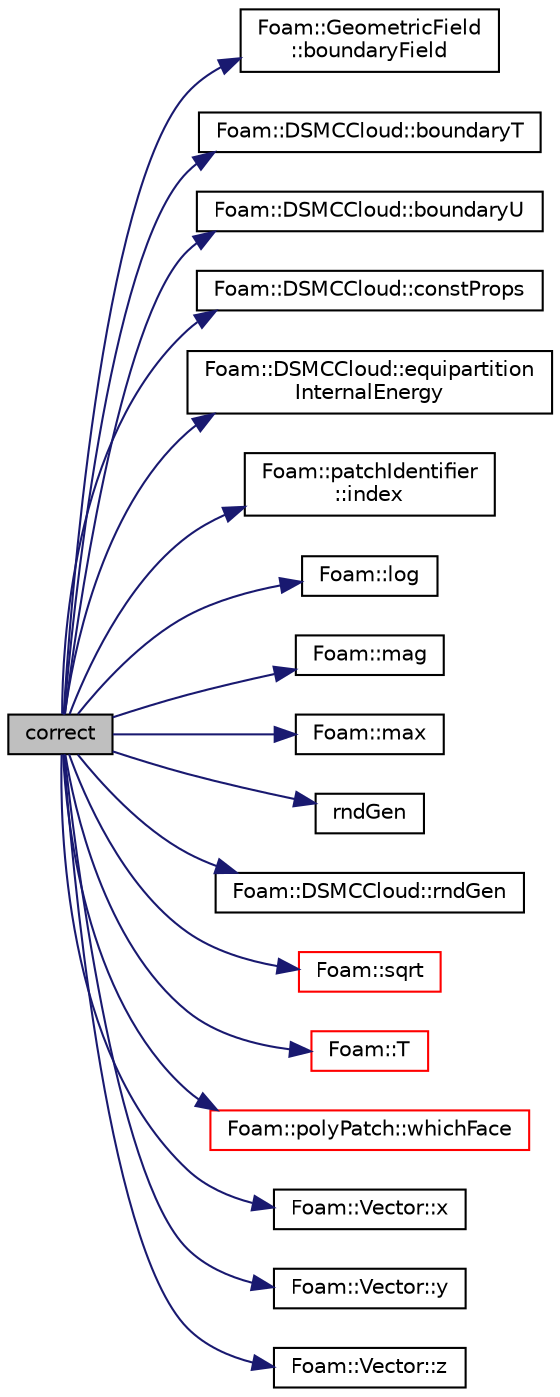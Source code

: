 digraph "correct"
{
  bgcolor="transparent";
  edge [fontname="Helvetica",fontsize="10",labelfontname="Helvetica",labelfontsize="10"];
  node [fontname="Helvetica",fontsize="10",shape=record];
  rankdir="LR";
  Node83 [label="correct",height=0.2,width=0.4,color="black", fillcolor="grey75", style="filled", fontcolor="black"];
  Node83 -> Node84 [color="midnightblue",fontsize="10",style="solid",fontname="Helvetica"];
  Node84 [label="Foam::GeometricField\l::boundaryField",height=0.2,width=0.4,color="black",URL="$a23249.html#a9ff7de36fba06b4f4f77a75142ad72b6",tooltip="Return const-reference to the boundary field. "];
  Node83 -> Node85 [color="midnightblue",fontsize="10",style="solid",fontname="Helvetica"];
  Node85 [label="Foam::DSMCCloud::boundaryT",height=0.2,width=0.4,color="black",URL="$a24813.html#a0abbafca087306d95f1a90709af69aec",tooltip="Return macroscopic temperature. "];
  Node83 -> Node86 [color="midnightblue",fontsize="10",style="solid",fontname="Helvetica"];
  Node86 [label="Foam::DSMCCloud::boundaryU",height=0.2,width=0.4,color="black",URL="$a24813.html#a6ec443fe83a54085ef20a14fa3c214bb",tooltip="Return macroscopic velocity. "];
  Node83 -> Node87 [color="midnightblue",fontsize="10",style="solid",fontname="Helvetica"];
  Node87 [label="Foam::DSMCCloud::constProps",height=0.2,width=0.4,color="black",URL="$a24813.html#a2b3761dd2c3d4969ca743a686175a69b",tooltip="Return all of the constant properties. "];
  Node83 -> Node88 [color="midnightblue",fontsize="10",style="solid",fontname="Helvetica"];
  Node88 [label="Foam::DSMCCloud::equipartition\lInternalEnergy",height=0.2,width=0.4,color="black",URL="$a24813.html#aada004167effd3815e5376079a35981b",tooltip="Generate a random internal energy, sampled from the. "];
  Node83 -> Node89 [color="midnightblue",fontsize="10",style="solid",fontname="Helvetica"];
  Node89 [label="Foam::patchIdentifier\l::index",height=0.2,width=0.4,color="black",URL="$a28273.html#a4a438520bb14406481732edc13c119c7",tooltip="Return the index of this patch in the boundaryMesh. "];
  Node83 -> Node90 [color="midnightblue",fontsize="10",style="solid",fontname="Helvetica"];
  Node90 [label="Foam::log",height=0.2,width=0.4,color="black",URL="$a21851.html#a6e89590da9859ad497977e08f110d4b5"];
  Node83 -> Node91 [color="midnightblue",fontsize="10",style="solid",fontname="Helvetica"];
  Node91 [label="Foam::mag",height=0.2,width=0.4,color="black",URL="$a21851.html#a929da2a3fdcf3dacbbe0487d3a330dae"];
  Node83 -> Node92 [color="midnightblue",fontsize="10",style="solid",fontname="Helvetica"];
  Node92 [label="Foam::max",height=0.2,width=0.4,color="black",URL="$a21851.html#ac993e906cf2774ae77e666bc24e81733"];
  Node83 -> Node93 [color="midnightblue",fontsize="10",style="solid",fontname="Helvetica"];
  Node93 [label="rndGen",height=0.2,width=0.4,color="black",URL="$a41252.html#ab8597af4c8d0209c2e0c9b1982782bfb"];
  Node83 -> Node94 [color="midnightblue",fontsize="10",style="solid",fontname="Helvetica"];
  Node94 [label="Foam::DSMCCloud::rndGen",height=0.2,width=0.4,color="black",URL="$a24813.html#a15ae97dd2d17573e849ec14c8ff64df3",tooltip="Return refernce to the random object. "];
  Node83 -> Node95 [color="midnightblue",fontsize="10",style="solid",fontname="Helvetica"];
  Node95 [label="Foam::sqrt",height=0.2,width=0.4,color="red",URL="$a21851.html#a8616bd62eebf2342a80222fecb1bda71"];
  Node83 -> Node100 [color="midnightblue",fontsize="10",style="solid",fontname="Helvetica"];
  Node100 [label="Foam::T",height=0.2,width=0.4,color="red",URL="$a21851.html#ae57fda0abb14bb0944947c463c6e09d4"];
  Node83 -> Node101 [color="midnightblue",fontsize="10",style="solid",fontname="Helvetica"];
  Node101 [label="Foam::polyPatch::whichFace",height=0.2,width=0.4,color="red",URL="$a28633.html#a098d4395e909d71f164b847180b88442",tooltip="Return label of face in patch from global face label. "];
  Node83 -> Node157 [color="midnightblue",fontsize="10",style="solid",fontname="Helvetica"];
  Node157 [label="Foam::Vector::x",height=0.2,width=0.4,color="black",URL="$a29749.html#a63327976e5a8359700064a02ae22548e"];
  Node83 -> Node158 [color="midnightblue",fontsize="10",style="solid",fontname="Helvetica"];
  Node158 [label="Foam::Vector::y",height=0.2,width=0.4,color="black",URL="$a29749.html#a1ee865f676fbac703a49c6654dd3ad74"];
  Node83 -> Node159 [color="midnightblue",fontsize="10",style="solid",fontname="Helvetica"];
  Node159 [label="Foam::Vector::z",height=0.2,width=0.4,color="black",URL="$a29749.html#a1c8320b15610de211ec70ef966581423"];
}
